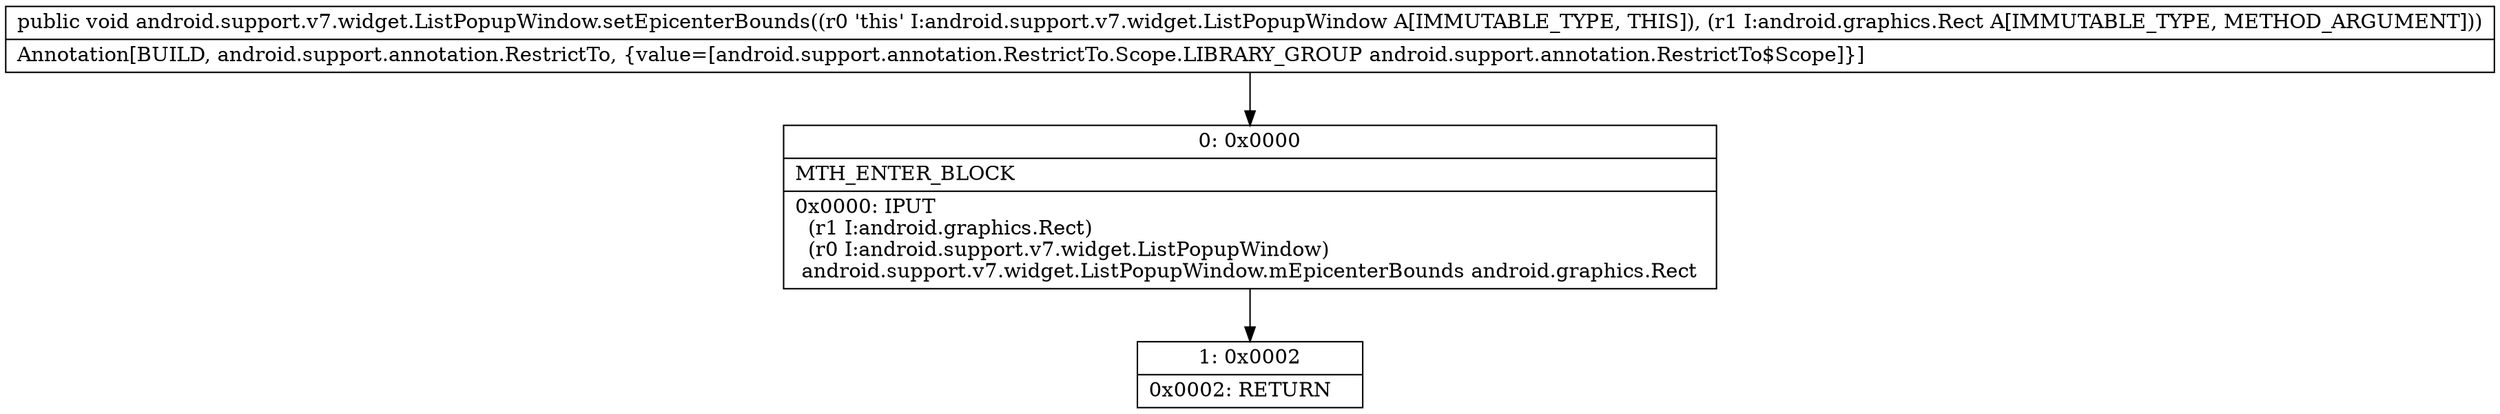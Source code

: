 digraph "CFG forandroid.support.v7.widget.ListPopupWindow.setEpicenterBounds(Landroid\/graphics\/Rect;)V" {
Node_0 [shape=record,label="{0\:\ 0x0000|MTH_ENTER_BLOCK\l|0x0000: IPUT  \l  (r1 I:android.graphics.Rect)\l  (r0 I:android.support.v7.widget.ListPopupWindow)\l android.support.v7.widget.ListPopupWindow.mEpicenterBounds android.graphics.Rect \l}"];
Node_1 [shape=record,label="{1\:\ 0x0002|0x0002: RETURN   \l}"];
MethodNode[shape=record,label="{public void android.support.v7.widget.ListPopupWindow.setEpicenterBounds((r0 'this' I:android.support.v7.widget.ListPopupWindow A[IMMUTABLE_TYPE, THIS]), (r1 I:android.graphics.Rect A[IMMUTABLE_TYPE, METHOD_ARGUMENT]))  | Annotation[BUILD, android.support.annotation.RestrictTo, \{value=[android.support.annotation.RestrictTo.Scope.LIBRARY_GROUP android.support.annotation.RestrictTo$Scope]\}]\l}"];
MethodNode -> Node_0;
Node_0 -> Node_1;
}

